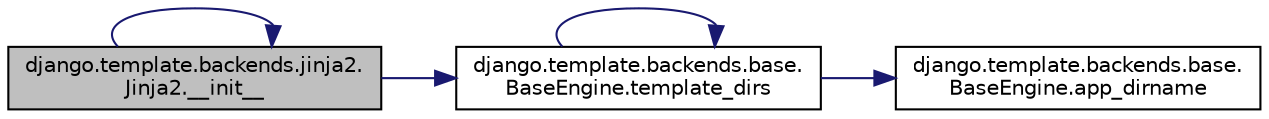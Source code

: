 digraph "django.template.backends.jinja2.Jinja2.__init__"
{
 // LATEX_PDF_SIZE
  edge [fontname="Helvetica",fontsize="10",labelfontname="Helvetica",labelfontsize="10"];
  node [fontname="Helvetica",fontsize="10",shape=record];
  rankdir="LR";
  Node1 [label="django.template.backends.jinja2.\lJinja2.__init__",height=0.2,width=0.4,color="black", fillcolor="grey75", style="filled", fontcolor="black",tooltip=" "];
  Node1 -> Node1 [color="midnightblue",fontsize="10",style="solid",fontname="Helvetica"];
  Node1 -> Node2 [color="midnightblue",fontsize="10",style="solid",fontname="Helvetica"];
  Node2 [label="django.template.backends.base.\lBaseEngine.template_dirs",height=0.2,width=0.4,color="black", fillcolor="white", style="filled",URL="$db/db2/classdjango_1_1template_1_1backends_1_1base_1_1_base_engine.html#a1055d9fe579644b4a3c7c04b8c4179f0",tooltip=" "];
  Node2 -> Node3 [color="midnightblue",fontsize="10",style="solid",fontname="Helvetica"];
  Node3 [label="django.template.backends.base.\lBaseEngine.app_dirname",height=0.2,width=0.4,color="black", fillcolor="white", style="filled",URL="$db/db2/classdjango_1_1template_1_1backends_1_1base_1_1_base_engine.html#aa161ea597b56192bf4fb55c3bb5faa4f",tooltip=" "];
  Node2 -> Node2 [color="midnightblue",fontsize="10",style="solid",fontname="Helvetica"];
}
